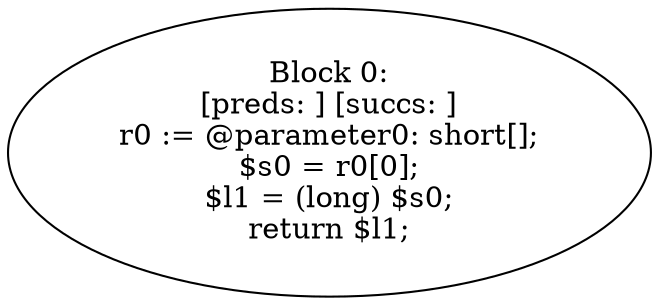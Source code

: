 digraph "unitGraph" {
    "Block 0:
[preds: ] [succs: ]
r0 := @parameter0: short[];
$s0 = r0[0];
$l1 = (long) $s0;
return $l1;
"
}
